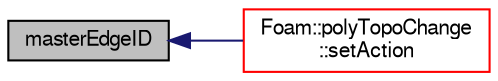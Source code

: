 digraph "masterEdgeID"
{
  bgcolor="transparent";
  edge [fontname="FreeSans",fontsize="10",labelfontname="FreeSans",labelfontsize="10"];
  node [fontname="FreeSans",fontsize="10",shape=record];
  rankdir="LR";
  Node474 [label="masterEdgeID",height=0.2,width=0.4,color="black", fillcolor="grey75", style="filled", fontcolor="black"];
  Node474 -> Node475 [dir="back",color="midnightblue",fontsize="10",style="solid",fontname="FreeSans"];
  Node475 [label="Foam::polyTopoChange\l::setAction",height=0.2,width=0.4,color="red",URL="$a21678.html#a40a23962b792d24f4cb999f5b55aece2",tooltip="For compatibility with polyTopoChange: set topological action. "];
}
